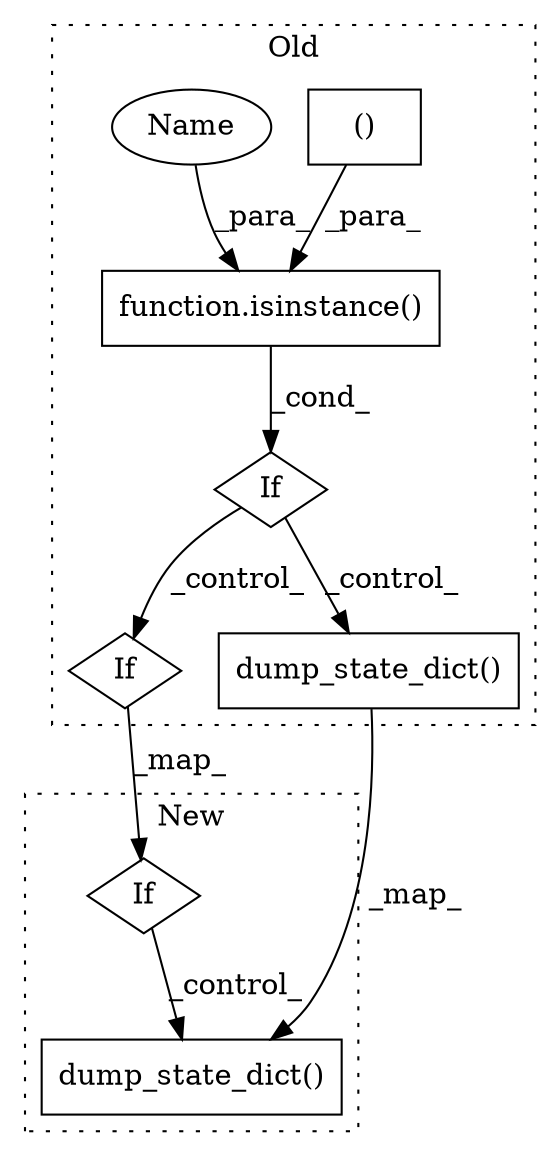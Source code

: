 digraph G {
subgraph cluster0 {
1 [label="dump_state_dict()" a="75" s="1869,1896" l="19,1" shape="box"];
3 [label="If" a="96" s="1793" l="3" shape="diamond"];
4 [label="()" a="54" s="1818" l="39" shape="box"];
6 [label="If" a="96" s="1907" l="0" shape="diamond"];
7 [label="function.isinstance()" a="75" s="1796,1858" l="11,1" shape="box"];
8 [label="Name" a="87" s="1807" l="4" shape="ellipse"];
label = "Old";
style="dotted";
}
subgraph cluster1 {
2 [label="dump_state_dict()" a="75" s="2040,2067" l="19,1" shape="box"];
5 [label="If" a="96" s="1793" l="3" shape="diamond"];
label = "New";
style="dotted";
}
1 -> 2 [label="_map_"];
3 -> 1 [label="_control_"];
3 -> 6 [label="_control_"];
4 -> 7 [label="_para_"];
5 -> 2 [label="_control_"];
6 -> 5 [label="_map_"];
7 -> 3 [label="_cond_"];
8 -> 7 [label="_para_"];
}